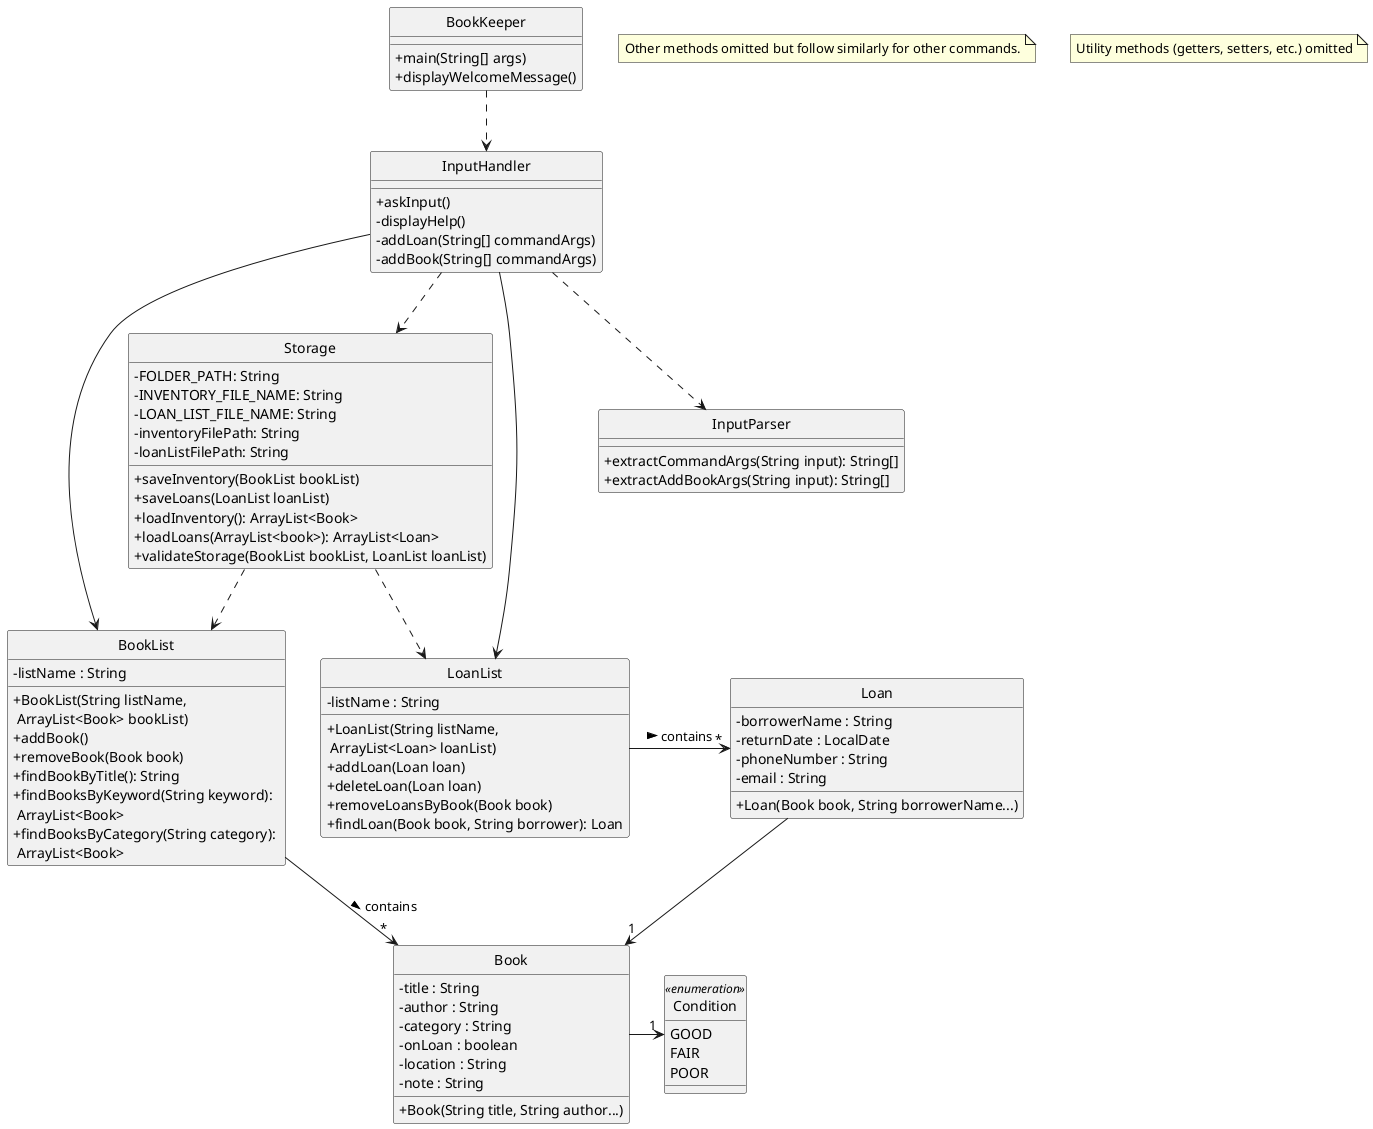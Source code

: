@startuml
hide circle
skinparam ClassAttributeIconSize 0
show enum

class BookList {
    - listName : String
    + BookList(String listName, \n ArrayList<Book> bookList)
    + addBook()
    + removeBook(Book book)
    + findBookByTitle(): String
    + findBooksByKeyword(String keyword): \n ArrayList<Book>
    + findBooksByCategory(String category): \n ArrayList<Book>
}

class LoanList {
    - listName : String
    + LoanList(String listName, \n ArrayList<Loan> loanList)
    + addLoan(Loan loan)
    + deleteLoan(Loan loan)
    + removeLoansByBook(Book book)
    + findLoan(Book book, String borrower): Loan
}

class Book {
    - title : String
    - author : String
    - category : String
    - onLoan : boolean
    - location : String
    - note : String
    + Book(String title, String author...)
}

class Loan {
    - borrowerName : String
    - returnDate : LocalDate
    - phoneNumber : String
    - email : String
    + Loan(Book book, String borrowerName...)
}

enum Condition <<enumeration>> {
    GOOD
    FAIR
    POOR
}

class Storage {
    - FOLDER_PATH: String
    - INVENTORY_FILE_NAME: String
    - LOAN_LIST_FILE_NAME: String
    - inventoryFilePath: String
    - loanListFilePath: String
    + saveInventory(BookList bookList)
    + saveLoans(LoanList loanList)
    + loadInventory(): ArrayList<Book>
    + loadLoans(ArrayList<book>): ArrayList<Loan>
    + validateStorage(BookList bookList, LoanList loanList)
}

class InputHandler {
    + askInput()
    - displayHelp()
    - addLoan(String[] commandArgs)
    - addBook(String[] commandArgs)
}

class InputParser {
    + extractCommandArgs(String input): String[]
    + extractAddBookArgs(String input): String[]
}
note "Other methods omitted but follow similarly for other commands." as N0

class BookKeeper {
    +main(String[] args)
    +displayWelcomeMessage()
}

note "Utility methods (getters, setters, etc.) omitted" as N1

BookList -> "*" Book : contains >
LoanList -> "*" Loan : contains >
InputHandler --> BookList
InputHandler --> LoanList
InputHandler ..> Storage
InputHandler ..> InputParser
BookKeeper ..> InputHandler
Book -> "1" Condition
Loan --> "1" Book
Storage ..> BookList
Storage ..> LoanList


@enduml

